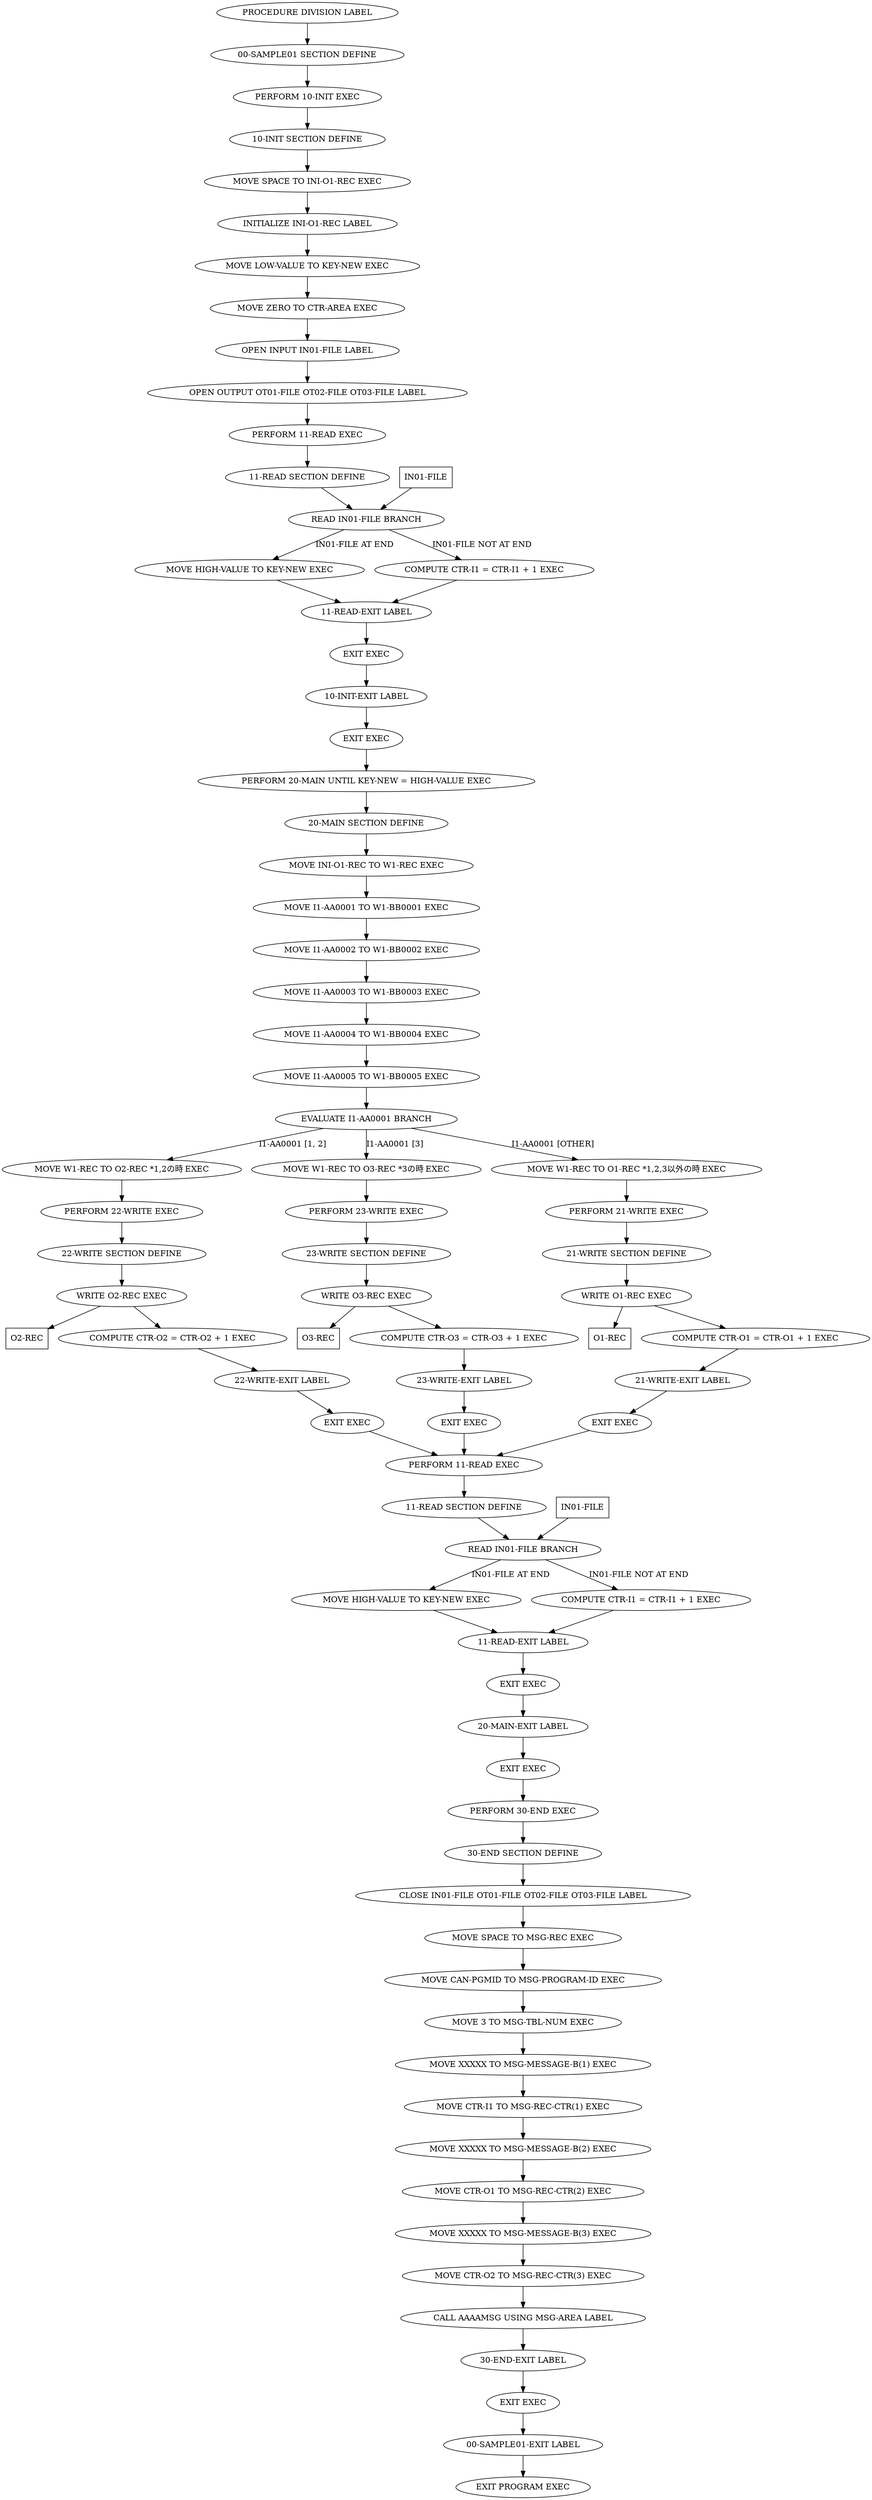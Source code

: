 strict digraph {
4001364881 [label="PROCEDURE DIVISION LABEL"];
9429868151 [label="00-SAMPLE01 SECTION DEFINE"];
4511113511 [label="PERFORM 10-INIT EXEC"];
18790347891 [label="10-INIT SECTION DEFINE"];
8758271151 [label="MOVE SPACE TO INI-O1-REC EXEC"];
7161575001 [label="INITIALIZE INI-O1-REC LABEL"];
7298642071 [label="MOVE LOW-VALUE TO KEY-NEW EXEC"];
9848494651 [label="MOVE ZERO TO CTR-AREA EXEC"];
7873877951 [label="OPEN INPUT IN01-FILE LABEL"];
20305623361 [label="OPEN OUTPUT OT01-FILE OT02-FILE OT03-FILE LABEL"];
14162339031 [label="PERFORM 11-READ EXEC"];
19145726231 [label="11-READ SECTION DEFINE"];
6798905781 [label="READ IN01-FILE BRANCH"];
io6798905781 [label="IN01-FILE", shape = box ];
io6798905781 -> 6798905781
6798905781 -> 18564263181 [label="IN01-FILE AT END"]
18564263181 [label="MOVE HIGH-VALUE TO KEY-NEW EXEC"];
17923932941 [label="11-READ-EXIT LABEL"];
17482255801 [label="EXIT EXEC"];
19186276861 [label="10-INIT-EXIT LABEL"];
7161438101 [label="EXIT EXEC"];
18494337051 [label="PERFORM 20-MAIN UNTIL KEY-NEW = HIGH-VALUE EXEC"];
4116314041 [label="20-MAIN SECTION DEFINE"];
8979137321 [label="MOVE INI-O1-REC TO W1-REC EXEC"];
16880190981 [label="MOVE I1-AA0001 TO W1-BB0001 EXEC"];
17928451101 [label="MOVE I1-AA0002 TO W1-BB0002 EXEC"];
8966816941 [label="MOVE I1-AA0003 TO W1-BB0003 EXEC"];
6872419271 [label="MOVE I1-AA0004 TO W1-BB0004 EXEC"];
6271853311 [label="MOVE I1-AA0005 TO W1-BB0005 EXEC"];
7062779481 [label="EVALUATE I1-AA0001 BRANCH"];
7062779481 -> 2261701351 [label="I1-AA0001 [1, 2]"]
2261701351 [label="MOVE W1-REC TO O2-REC *1,2の時 EXEC"];
3817078371 [label="PERFORM 22-WRITE EXEC"];
5894466161 [label="22-WRITE SECTION DEFINE"];
13216405941 [label="WRITE O2-REC EXEC"];
io13216405941 [label="O2-REC", shape = box ];
13216405941 -> io13216405941
4572339041 [label="COMPUTE CTR-O2 = CTR-O2 + 1 EXEC"];
2456722351 [label="22-WRITE-EXIT LABEL"];
10125705861 [label="EXIT EXEC"];
12071400811 [label="PERFORM 11-READ EXEC"];
15100673701 [label="11-READ SECTION DEFINE"];
19089231841 [label="READ IN01-FILE BRANCH"];
io19089231841 [label="IN01-FILE", shape = box ];
io19089231841 -> 19089231841
19089231841 -> 4316878351 [label="IN01-FILE AT END"]
4316878351 [label="MOVE HIGH-VALUE TO KEY-NEW EXEC"];
11641757871 [label="11-READ-EXIT LABEL"];
2906586091 [label="EXIT EXEC"];
15772135521 [label="20-MAIN-EXIT LABEL"];
5324459471 [label="EXIT EXEC"];
11707940061 [label="PERFORM 30-END EXEC"];
12894794391 [label="30-END SECTION DEFINE"];
67387461 [label="CLOSE IN01-FILE OT01-FILE OT02-FILE OT03-FILE LABEL"];
20961716311 [label="MOVE SPACE TO MSG-REC EXEC"];
21146940651 [label="MOVE CAN-PGMID TO MSG-PROGRAM-ID EXEC"];
18441694421 [label="MOVE 3 TO MSG-TBL-NUM EXEC"];
15373586941 [label="MOVE XXXXX TO MSG-MESSAGE-B(1) EXEC"];
8045813911 [label="MOVE CTR-I1 TO MSG-REC-CTR(1) EXEC"];
2098136031 [label="MOVE XXXXX TO MSG-MESSAGE-B(2) EXEC"];
10579414511 [label="MOVE CTR-O1 TO MSG-REC-CTR(2) EXEC"];
19753580231 [label="MOVE XXXXX TO MSG-MESSAGE-B(3) EXEC"];
21014406311 [label="MOVE CTR-O2 TO MSG-REC-CTR(3) EXEC"];
21099574121 [label="CALL AAAAMSG USING MSG-AREA LABEL"];
9015065361 [label="30-END-EXIT LABEL"];
7474643701 [label="EXIT EXEC"];
15137120281 [label="00-SAMPLE01-EXIT LABEL"];
10185476421 [label="EXIT PROGRAM EXEC"];
4316878351 -> 11641757871 -> 2906586091 -> 15772135521 -> 5324459471 -> 11707940061 -> 12894794391 -> 67387461 -> 20961716311 -> 21146940651 -> 18441694421 -> 15373586941 -> 8045813911 -> 2098136031 -> 10579414511 -> 19753580231 -> 21014406311 -> 21099574121 -> 9015065361 -> 7474643701 -> 15137120281 -> 10185476421
19089231841 -> 14562087371 [label="IN01-FILE NOT AT END"]
14562087371 [label="COMPUTE CTR-I1 = CTR-I1 + 1 EXEC"];
11641757871 [label="11-READ-EXIT LABEL"];
2906586091 [label="EXIT EXEC"];
15772135521 [label="20-MAIN-EXIT LABEL"];
5324459471 [label="EXIT EXEC"];
11707940061 [label="PERFORM 30-END EXEC"];
12894794391 [label="30-END SECTION DEFINE"];
67387461 [label="CLOSE IN01-FILE OT01-FILE OT02-FILE OT03-FILE LABEL"];
20961716311 [label="MOVE SPACE TO MSG-REC EXEC"];
21146940651 [label="MOVE CAN-PGMID TO MSG-PROGRAM-ID EXEC"];
18441694421 [label="MOVE 3 TO MSG-TBL-NUM EXEC"];
15373586941 [label="MOVE XXXXX TO MSG-MESSAGE-B(1) EXEC"];
8045813911 [label="MOVE CTR-I1 TO MSG-REC-CTR(1) EXEC"];
2098136031 [label="MOVE XXXXX TO MSG-MESSAGE-B(2) EXEC"];
10579414511 [label="MOVE CTR-O1 TO MSG-REC-CTR(2) EXEC"];
19753580231 [label="MOVE XXXXX TO MSG-MESSAGE-B(3) EXEC"];
21014406311 [label="MOVE CTR-O2 TO MSG-REC-CTR(3) EXEC"];
21099574121 [label="CALL AAAAMSG USING MSG-AREA LABEL"];
9015065361 [label="30-END-EXIT LABEL"];
7474643701 [label="EXIT EXEC"];
15137120281 [label="00-SAMPLE01-EXIT LABEL"];
10185476421 [label="EXIT PROGRAM EXEC"];
14562087371 -> 11641757871 -> 2906586091 -> 15772135521 -> 5324459471 -> 11707940061 -> 12894794391 -> 67387461 -> 20961716311 -> 21146940651 -> 18441694421 -> 15373586941 -> 8045813911 -> 2098136031 -> 10579414511 -> 19753580231 -> 21014406311 -> 21099574121 -> 9015065361 -> 7474643701 -> 15137120281 -> 10185476421
2261701351 -> 3817078371 -> 5894466161 -> 13216405941 -> 4572339041 -> 2456722351 -> 10125705861 -> 12071400811 -> 15100673701 -> 19089231841
7062779481 -> 2886655961 [label="I1-AA0001 [3]"]
2886655961 [label="MOVE W1-REC TO O3-REC *3の時 EXEC"];
136483351 [label="PERFORM 23-WRITE EXEC"];
3121163381 [label="23-WRITE SECTION DEFINE"];
4532115711 [label="WRITE O3-REC EXEC"];
io4532115711 [label="O3-REC", shape = box ];
4532115711 -> io4532115711
7966848961 [label="COMPUTE CTR-O3 = CTR-O3 + 1 EXEC"];
7571088571 [label="23-WRITE-EXIT LABEL"];
18097870671 [label="EXIT EXEC"];
12071400811 [label="PERFORM 11-READ EXEC"];
15100673701 [label="11-READ SECTION DEFINE"];
19089231841 [label="READ IN01-FILE BRANCH"];
io19089231841 [label="IN01-FILE", shape = box ];
io19089231841 -> 19089231841
19089231841 -> 4316878351 [label="IN01-FILE AT END"]
4316878351 [label="MOVE HIGH-VALUE TO KEY-NEW EXEC"];
11641757871 [label="11-READ-EXIT LABEL"];
2906586091 [label="EXIT EXEC"];
15772135521 [label="20-MAIN-EXIT LABEL"];
5324459471 [label="EXIT EXEC"];
11707940061 [label="PERFORM 30-END EXEC"];
12894794391 [label="30-END SECTION DEFINE"];
67387461 [label="CLOSE IN01-FILE OT01-FILE OT02-FILE OT03-FILE LABEL"];
20961716311 [label="MOVE SPACE TO MSG-REC EXEC"];
21146940651 [label="MOVE CAN-PGMID TO MSG-PROGRAM-ID EXEC"];
18441694421 [label="MOVE 3 TO MSG-TBL-NUM EXEC"];
15373586941 [label="MOVE XXXXX TO MSG-MESSAGE-B(1) EXEC"];
8045813911 [label="MOVE CTR-I1 TO MSG-REC-CTR(1) EXEC"];
2098136031 [label="MOVE XXXXX TO MSG-MESSAGE-B(2) EXEC"];
10579414511 [label="MOVE CTR-O1 TO MSG-REC-CTR(2) EXEC"];
19753580231 [label="MOVE XXXXX TO MSG-MESSAGE-B(3) EXEC"];
21014406311 [label="MOVE CTR-O2 TO MSG-REC-CTR(3) EXEC"];
21099574121 [label="CALL AAAAMSG USING MSG-AREA LABEL"];
9015065361 [label="30-END-EXIT LABEL"];
7474643701 [label="EXIT EXEC"];
15137120281 [label="00-SAMPLE01-EXIT LABEL"];
10185476421 [label="EXIT PROGRAM EXEC"];
4316878351 -> 11641757871 -> 2906586091 -> 15772135521 -> 5324459471 -> 11707940061 -> 12894794391 -> 67387461 -> 20961716311 -> 21146940651 -> 18441694421 -> 15373586941 -> 8045813911 -> 2098136031 -> 10579414511 -> 19753580231 -> 21014406311 -> 21099574121 -> 9015065361 -> 7474643701 -> 15137120281 -> 10185476421
19089231841 -> 14562087371 [label="IN01-FILE NOT AT END"]
14562087371 [label="COMPUTE CTR-I1 = CTR-I1 + 1 EXEC"];
11641757871 [label="11-READ-EXIT LABEL"];
2906586091 [label="EXIT EXEC"];
15772135521 [label="20-MAIN-EXIT LABEL"];
5324459471 [label="EXIT EXEC"];
11707940061 [label="PERFORM 30-END EXEC"];
12894794391 [label="30-END SECTION DEFINE"];
67387461 [label="CLOSE IN01-FILE OT01-FILE OT02-FILE OT03-FILE LABEL"];
20961716311 [label="MOVE SPACE TO MSG-REC EXEC"];
21146940651 [label="MOVE CAN-PGMID TO MSG-PROGRAM-ID EXEC"];
18441694421 [label="MOVE 3 TO MSG-TBL-NUM EXEC"];
15373586941 [label="MOVE XXXXX TO MSG-MESSAGE-B(1) EXEC"];
8045813911 [label="MOVE CTR-I1 TO MSG-REC-CTR(1) EXEC"];
2098136031 [label="MOVE XXXXX TO MSG-MESSAGE-B(2) EXEC"];
10579414511 [label="MOVE CTR-O1 TO MSG-REC-CTR(2) EXEC"];
19753580231 [label="MOVE XXXXX TO MSG-MESSAGE-B(3) EXEC"];
21014406311 [label="MOVE CTR-O2 TO MSG-REC-CTR(3) EXEC"];
21099574121 [label="CALL AAAAMSG USING MSG-AREA LABEL"];
9015065361 [label="30-END-EXIT LABEL"];
7474643701 [label="EXIT EXEC"];
15137120281 [label="00-SAMPLE01-EXIT LABEL"];
10185476421 [label="EXIT PROGRAM EXEC"];
14562087371 -> 11641757871 -> 2906586091 -> 15772135521 -> 5324459471 -> 11707940061 -> 12894794391 -> 67387461 -> 20961716311 -> 21146940651 -> 18441694421 -> 15373586941 -> 8045813911 -> 2098136031 -> 10579414511 -> 19753580231 -> 21014406311 -> 21099574121 -> 9015065361 -> 7474643701 -> 15137120281 -> 10185476421
2886655961 -> 136483351 -> 3121163381 -> 4532115711 -> 7966848961 -> 7571088571 -> 18097870671 -> 12071400811 -> 15100673701 -> 19089231841
7062779481 -> 18025980461 [label="I1-AA0001 [OTHER]"]
18025980461 [label="MOVE W1-REC TO O1-REC *1,2,3以外の時 EXEC"];
6597485781 [label="PERFORM 21-WRITE EXEC"];
2406505371 [label="21-WRITE SECTION DEFINE"];
4834228891 [label="WRITE O1-REC EXEC"];
io4834228891 [label="O1-REC", shape = box ];
4834228891 -> io4834228891
20880512431 [label="COMPUTE CTR-O1 = CTR-O1 + 1 EXEC"];
12771816011 [label="21-WRITE-EXIT LABEL"];
419039491 [label="EXIT EXEC"];
12071400811 [label="PERFORM 11-READ EXEC"];
15100673701 [label="11-READ SECTION DEFINE"];
19089231841 [label="READ IN01-FILE BRANCH"];
io19089231841 [label="IN01-FILE", shape = box ];
io19089231841 -> 19089231841
19089231841 -> 4316878351 [label="IN01-FILE AT END"]
4316878351 [label="MOVE HIGH-VALUE TO KEY-NEW EXEC"];
11641757871 [label="11-READ-EXIT LABEL"];
2906586091 [label="EXIT EXEC"];
15772135521 [label="20-MAIN-EXIT LABEL"];
5324459471 [label="EXIT EXEC"];
11707940061 [label="PERFORM 30-END EXEC"];
12894794391 [label="30-END SECTION DEFINE"];
67387461 [label="CLOSE IN01-FILE OT01-FILE OT02-FILE OT03-FILE LABEL"];
20961716311 [label="MOVE SPACE TO MSG-REC EXEC"];
21146940651 [label="MOVE CAN-PGMID TO MSG-PROGRAM-ID EXEC"];
18441694421 [label="MOVE 3 TO MSG-TBL-NUM EXEC"];
15373586941 [label="MOVE XXXXX TO MSG-MESSAGE-B(1) EXEC"];
8045813911 [label="MOVE CTR-I1 TO MSG-REC-CTR(1) EXEC"];
2098136031 [label="MOVE XXXXX TO MSG-MESSAGE-B(2) EXEC"];
10579414511 [label="MOVE CTR-O1 TO MSG-REC-CTR(2) EXEC"];
19753580231 [label="MOVE XXXXX TO MSG-MESSAGE-B(3) EXEC"];
21014406311 [label="MOVE CTR-O2 TO MSG-REC-CTR(3) EXEC"];
21099574121 [label="CALL AAAAMSG USING MSG-AREA LABEL"];
9015065361 [label="30-END-EXIT LABEL"];
7474643701 [label="EXIT EXEC"];
15137120281 [label="00-SAMPLE01-EXIT LABEL"];
10185476421 [label="EXIT PROGRAM EXEC"];
4316878351 -> 11641757871 -> 2906586091 -> 15772135521 -> 5324459471 -> 11707940061 -> 12894794391 -> 67387461 -> 20961716311 -> 21146940651 -> 18441694421 -> 15373586941 -> 8045813911 -> 2098136031 -> 10579414511 -> 19753580231 -> 21014406311 -> 21099574121 -> 9015065361 -> 7474643701 -> 15137120281 -> 10185476421
19089231841 -> 14562087371 [label="IN01-FILE NOT AT END"]
14562087371 [label="COMPUTE CTR-I1 = CTR-I1 + 1 EXEC"];
11641757871 [label="11-READ-EXIT LABEL"];
2906586091 [label="EXIT EXEC"];
15772135521 [label="20-MAIN-EXIT LABEL"];
5324459471 [label="EXIT EXEC"];
11707940061 [label="PERFORM 30-END EXEC"];
12894794391 [label="30-END SECTION DEFINE"];
67387461 [label="CLOSE IN01-FILE OT01-FILE OT02-FILE OT03-FILE LABEL"];
20961716311 [label="MOVE SPACE TO MSG-REC EXEC"];
21146940651 [label="MOVE CAN-PGMID TO MSG-PROGRAM-ID EXEC"];
18441694421 [label="MOVE 3 TO MSG-TBL-NUM EXEC"];
15373586941 [label="MOVE XXXXX TO MSG-MESSAGE-B(1) EXEC"];
8045813911 [label="MOVE CTR-I1 TO MSG-REC-CTR(1) EXEC"];
2098136031 [label="MOVE XXXXX TO MSG-MESSAGE-B(2) EXEC"];
10579414511 [label="MOVE CTR-O1 TO MSG-REC-CTR(2) EXEC"];
19753580231 [label="MOVE XXXXX TO MSG-MESSAGE-B(3) EXEC"];
21014406311 [label="MOVE CTR-O2 TO MSG-REC-CTR(3) EXEC"];
21099574121 [label="CALL AAAAMSG USING MSG-AREA LABEL"];
9015065361 [label="30-END-EXIT LABEL"];
7474643701 [label="EXIT EXEC"];
15137120281 [label="00-SAMPLE01-EXIT LABEL"];
10185476421 [label="EXIT PROGRAM EXEC"];
14562087371 -> 11641757871 -> 2906586091 -> 15772135521 -> 5324459471 -> 11707940061 -> 12894794391 -> 67387461 -> 20961716311 -> 21146940651 -> 18441694421 -> 15373586941 -> 8045813911 -> 2098136031 -> 10579414511 -> 19753580231 -> 21014406311 -> 21099574121 -> 9015065361 -> 7474643701 -> 15137120281 -> 10185476421
18025980461 -> 6597485781 -> 2406505371 -> 4834228891 -> 20880512431 -> 12771816011 -> 419039491 -> 12071400811 -> 15100673701 -> 19089231841
18564263181 -> 17923932941 -> 17482255801 -> 19186276861 -> 7161438101 -> 18494337051 -> 4116314041 -> 8979137321 -> 16880190981 -> 17928451101 -> 8966816941 -> 6872419271 -> 6271853311 -> 7062779481
6798905781 -> 4889703851 [label="IN01-FILE NOT AT END"]
4889703851 [label="COMPUTE CTR-I1 = CTR-I1 + 1 EXEC"];
17923932941 [label="11-READ-EXIT LABEL"];
17482255801 [label="EXIT EXEC"];
19186276861 [label="10-INIT-EXIT LABEL"];
7161438101 [label="EXIT EXEC"];
18494337051 [label="PERFORM 20-MAIN UNTIL KEY-NEW = HIGH-VALUE EXEC"];
4116314041 [label="20-MAIN SECTION DEFINE"];
8979137321 [label="MOVE INI-O1-REC TO W1-REC EXEC"];
16880190981 [label="MOVE I1-AA0001 TO W1-BB0001 EXEC"];
17928451101 [label="MOVE I1-AA0002 TO W1-BB0002 EXEC"];
8966816941 [label="MOVE I1-AA0003 TO W1-BB0003 EXEC"];
6872419271 [label="MOVE I1-AA0004 TO W1-BB0004 EXEC"];
6271853311 [label="MOVE I1-AA0005 TO W1-BB0005 EXEC"];
7062779481 [label="EVALUATE I1-AA0001 BRANCH"];
7062779481 -> 2261701351 [label="I1-AA0001 [1, 2]"]
2261701351 [label="MOVE W1-REC TO O2-REC *1,2の時 EXEC"];
3817078371 [label="PERFORM 22-WRITE EXEC"];
5894466161 [label="22-WRITE SECTION DEFINE"];
13216405941 [label="WRITE O2-REC EXEC"];
io13216405941 [label="O2-REC", shape = box ];
13216405941 -> io13216405941
4572339041 [label="COMPUTE CTR-O2 = CTR-O2 + 1 EXEC"];
2456722351 [label="22-WRITE-EXIT LABEL"];
10125705861 [label="EXIT EXEC"];
12071400811 [label="PERFORM 11-READ EXEC"];
15100673701 [label="11-READ SECTION DEFINE"];
19089231841 [label="READ IN01-FILE BRANCH"];
io19089231841 [label="IN01-FILE", shape = box ];
io19089231841 -> 19089231841
19089231841 -> 4316878351 [label="IN01-FILE AT END"]
4316878351 [label="MOVE HIGH-VALUE TO KEY-NEW EXEC"];
11641757871 [label="11-READ-EXIT LABEL"];
2906586091 [label="EXIT EXEC"];
15772135521 [label="20-MAIN-EXIT LABEL"];
5324459471 [label="EXIT EXEC"];
11707940061 [label="PERFORM 30-END EXEC"];
12894794391 [label="30-END SECTION DEFINE"];
67387461 [label="CLOSE IN01-FILE OT01-FILE OT02-FILE OT03-FILE LABEL"];
20961716311 [label="MOVE SPACE TO MSG-REC EXEC"];
21146940651 [label="MOVE CAN-PGMID TO MSG-PROGRAM-ID EXEC"];
18441694421 [label="MOVE 3 TO MSG-TBL-NUM EXEC"];
15373586941 [label="MOVE XXXXX TO MSG-MESSAGE-B(1) EXEC"];
8045813911 [label="MOVE CTR-I1 TO MSG-REC-CTR(1) EXEC"];
2098136031 [label="MOVE XXXXX TO MSG-MESSAGE-B(2) EXEC"];
10579414511 [label="MOVE CTR-O1 TO MSG-REC-CTR(2) EXEC"];
19753580231 [label="MOVE XXXXX TO MSG-MESSAGE-B(3) EXEC"];
21014406311 [label="MOVE CTR-O2 TO MSG-REC-CTR(3) EXEC"];
21099574121 [label="CALL AAAAMSG USING MSG-AREA LABEL"];
9015065361 [label="30-END-EXIT LABEL"];
7474643701 [label="EXIT EXEC"];
15137120281 [label="00-SAMPLE01-EXIT LABEL"];
10185476421 [label="EXIT PROGRAM EXEC"];
4316878351 -> 11641757871 -> 2906586091 -> 15772135521 -> 5324459471 -> 11707940061 -> 12894794391 -> 67387461 -> 20961716311 -> 21146940651 -> 18441694421 -> 15373586941 -> 8045813911 -> 2098136031 -> 10579414511 -> 19753580231 -> 21014406311 -> 21099574121 -> 9015065361 -> 7474643701 -> 15137120281 -> 10185476421
19089231841 -> 14562087371 [label="IN01-FILE NOT AT END"]
14562087371 [label="COMPUTE CTR-I1 = CTR-I1 + 1 EXEC"];
11641757871 [label="11-READ-EXIT LABEL"];
2906586091 [label="EXIT EXEC"];
15772135521 [label="20-MAIN-EXIT LABEL"];
5324459471 [label="EXIT EXEC"];
11707940061 [label="PERFORM 30-END EXEC"];
12894794391 [label="30-END SECTION DEFINE"];
67387461 [label="CLOSE IN01-FILE OT01-FILE OT02-FILE OT03-FILE LABEL"];
20961716311 [label="MOVE SPACE TO MSG-REC EXEC"];
21146940651 [label="MOVE CAN-PGMID TO MSG-PROGRAM-ID EXEC"];
18441694421 [label="MOVE 3 TO MSG-TBL-NUM EXEC"];
15373586941 [label="MOVE XXXXX TO MSG-MESSAGE-B(1) EXEC"];
8045813911 [label="MOVE CTR-I1 TO MSG-REC-CTR(1) EXEC"];
2098136031 [label="MOVE XXXXX TO MSG-MESSAGE-B(2) EXEC"];
10579414511 [label="MOVE CTR-O1 TO MSG-REC-CTR(2) EXEC"];
19753580231 [label="MOVE XXXXX TO MSG-MESSAGE-B(3) EXEC"];
21014406311 [label="MOVE CTR-O2 TO MSG-REC-CTR(3) EXEC"];
21099574121 [label="CALL AAAAMSG USING MSG-AREA LABEL"];
9015065361 [label="30-END-EXIT LABEL"];
7474643701 [label="EXIT EXEC"];
15137120281 [label="00-SAMPLE01-EXIT LABEL"];
10185476421 [label="EXIT PROGRAM EXEC"];
14562087371 -> 11641757871 -> 2906586091 -> 15772135521 -> 5324459471 -> 11707940061 -> 12894794391 -> 67387461 -> 20961716311 -> 21146940651 -> 18441694421 -> 15373586941 -> 8045813911 -> 2098136031 -> 10579414511 -> 19753580231 -> 21014406311 -> 21099574121 -> 9015065361 -> 7474643701 -> 15137120281 -> 10185476421
2261701351 -> 3817078371 -> 5894466161 -> 13216405941 -> 4572339041 -> 2456722351 -> 10125705861 -> 12071400811 -> 15100673701 -> 19089231841
7062779481 -> 2886655961 [label="I1-AA0001 [3]"]
2886655961 [label="MOVE W1-REC TO O3-REC *3の時 EXEC"];
136483351 [label="PERFORM 23-WRITE EXEC"];
3121163381 [label="23-WRITE SECTION DEFINE"];
4532115711 [label="WRITE O3-REC EXEC"];
io4532115711 [label="O3-REC", shape = box ];
4532115711 -> io4532115711
7966848961 [label="COMPUTE CTR-O3 = CTR-O3 + 1 EXEC"];
7571088571 [label="23-WRITE-EXIT LABEL"];
18097870671 [label="EXIT EXEC"];
12071400811 [label="PERFORM 11-READ EXEC"];
15100673701 [label="11-READ SECTION DEFINE"];
19089231841 [label="READ IN01-FILE BRANCH"];
io19089231841 [label="IN01-FILE", shape = box ];
io19089231841 -> 19089231841
19089231841 -> 4316878351 [label="IN01-FILE AT END"]
4316878351 [label="MOVE HIGH-VALUE TO KEY-NEW EXEC"];
11641757871 [label="11-READ-EXIT LABEL"];
2906586091 [label="EXIT EXEC"];
15772135521 [label="20-MAIN-EXIT LABEL"];
5324459471 [label="EXIT EXEC"];
11707940061 [label="PERFORM 30-END EXEC"];
12894794391 [label="30-END SECTION DEFINE"];
67387461 [label="CLOSE IN01-FILE OT01-FILE OT02-FILE OT03-FILE LABEL"];
20961716311 [label="MOVE SPACE TO MSG-REC EXEC"];
21146940651 [label="MOVE CAN-PGMID TO MSG-PROGRAM-ID EXEC"];
18441694421 [label="MOVE 3 TO MSG-TBL-NUM EXEC"];
15373586941 [label="MOVE XXXXX TO MSG-MESSAGE-B(1) EXEC"];
8045813911 [label="MOVE CTR-I1 TO MSG-REC-CTR(1) EXEC"];
2098136031 [label="MOVE XXXXX TO MSG-MESSAGE-B(2) EXEC"];
10579414511 [label="MOVE CTR-O1 TO MSG-REC-CTR(2) EXEC"];
19753580231 [label="MOVE XXXXX TO MSG-MESSAGE-B(3) EXEC"];
21014406311 [label="MOVE CTR-O2 TO MSG-REC-CTR(3) EXEC"];
21099574121 [label="CALL AAAAMSG USING MSG-AREA LABEL"];
9015065361 [label="30-END-EXIT LABEL"];
7474643701 [label="EXIT EXEC"];
15137120281 [label="00-SAMPLE01-EXIT LABEL"];
10185476421 [label="EXIT PROGRAM EXEC"];
4316878351 -> 11641757871 -> 2906586091 -> 15772135521 -> 5324459471 -> 11707940061 -> 12894794391 -> 67387461 -> 20961716311 -> 21146940651 -> 18441694421 -> 15373586941 -> 8045813911 -> 2098136031 -> 10579414511 -> 19753580231 -> 21014406311 -> 21099574121 -> 9015065361 -> 7474643701 -> 15137120281 -> 10185476421
19089231841 -> 14562087371 [label="IN01-FILE NOT AT END"]
14562087371 [label="COMPUTE CTR-I1 = CTR-I1 + 1 EXEC"];
11641757871 [label="11-READ-EXIT LABEL"];
2906586091 [label="EXIT EXEC"];
15772135521 [label="20-MAIN-EXIT LABEL"];
5324459471 [label="EXIT EXEC"];
11707940061 [label="PERFORM 30-END EXEC"];
12894794391 [label="30-END SECTION DEFINE"];
67387461 [label="CLOSE IN01-FILE OT01-FILE OT02-FILE OT03-FILE LABEL"];
20961716311 [label="MOVE SPACE TO MSG-REC EXEC"];
21146940651 [label="MOVE CAN-PGMID TO MSG-PROGRAM-ID EXEC"];
18441694421 [label="MOVE 3 TO MSG-TBL-NUM EXEC"];
15373586941 [label="MOVE XXXXX TO MSG-MESSAGE-B(1) EXEC"];
8045813911 [label="MOVE CTR-I1 TO MSG-REC-CTR(1) EXEC"];
2098136031 [label="MOVE XXXXX TO MSG-MESSAGE-B(2) EXEC"];
10579414511 [label="MOVE CTR-O1 TO MSG-REC-CTR(2) EXEC"];
19753580231 [label="MOVE XXXXX TO MSG-MESSAGE-B(3) EXEC"];
21014406311 [label="MOVE CTR-O2 TO MSG-REC-CTR(3) EXEC"];
21099574121 [label="CALL AAAAMSG USING MSG-AREA LABEL"];
9015065361 [label="30-END-EXIT LABEL"];
7474643701 [label="EXIT EXEC"];
15137120281 [label="00-SAMPLE01-EXIT LABEL"];
10185476421 [label="EXIT PROGRAM EXEC"];
14562087371 -> 11641757871 -> 2906586091 -> 15772135521 -> 5324459471 -> 11707940061 -> 12894794391 -> 67387461 -> 20961716311 -> 21146940651 -> 18441694421 -> 15373586941 -> 8045813911 -> 2098136031 -> 10579414511 -> 19753580231 -> 21014406311 -> 21099574121 -> 9015065361 -> 7474643701 -> 15137120281 -> 10185476421
2886655961 -> 136483351 -> 3121163381 -> 4532115711 -> 7966848961 -> 7571088571 -> 18097870671 -> 12071400811 -> 15100673701 -> 19089231841
7062779481 -> 18025980461 [label="I1-AA0001 [OTHER]"]
18025980461 [label="MOVE W1-REC TO O1-REC *1,2,3以外の時 EXEC"];
6597485781 [label="PERFORM 21-WRITE EXEC"];
2406505371 [label="21-WRITE SECTION DEFINE"];
4834228891 [label="WRITE O1-REC EXEC"];
io4834228891 [label="O1-REC", shape = box ];
4834228891 -> io4834228891
20880512431 [label="COMPUTE CTR-O1 = CTR-O1 + 1 EXEC"];
12771816011 [label="21-WRITE-EXIT LABEL"];
419039491 [label="EXIT EXEC"];
12071400811 [label="PERFORM 11-READ EXEC"];
15100673701 [label="11-READ SECTION DEFINE"];
19089231841 [label="READ IN01-FILE BRANCH"];
io19089231841 [label="IN01-FILE", shape = box ];
io19089231841 -> 19089231841
19089231841 -> 4316878351 [label="IN01-FILE AT END"]
4316878351 [label="MOVE HIGH-VALUE TO KEY-NEW EXEC"];
11641757871 [label="11-READ-EXIT LABEL"];
2906586091 [label="EXIT EXEC"];
15772135521 [label="20-MAIN-EXIT LABEL"];
5324459471 [label="EXIT EXEC"];
11707940061 [label="PERFORM 30-END EXEC"];
12894794391 [label="30-END SECTION DEFINE"];
67387461 [label="CLOSE IN01-FILE OT01-FILE OT02-FILE OT03-FILE LABEL"];
20961716311 [label="MOVE SPACE TO MSG-REC EXEC"];
21146940651 [label="MOVE CAN-PGMID TO MSG-PROGRAM-ID EXEC"];
18441694421 [label="MOVE 3 TO MSG-TBL-NUM EXEC"];
15373586941 [label="MOVE XXXXX TO MSG-MESSAGE-B(1) EXEC"];
8045813911 [label="MOVE CTR-I1 TO MSG-REC-CTR(1) EXEC"];
2098136031 [label="MOVE XXXXX TO MSG-MESSAGE-B(2) EXEC"];
10579414511 [label="MOVE CTR-O1 TO MSG-REC-CTR(2) EXEC"];
19753580231 [label="MOVE XXXXX TO MSG-MESSAGE-B(3) EXEC"];
21014406311 [label="MOVE CTR-O2 TO MSG-REC-CTR(3) EXEC"];
21099574121 [label="CALL AAAAMSG USING MSG-AREA LABEL"];
9015065361 [label="30-END-EXIT LABEL"];
7474643701 [label="EXIT EXEC"];
15137120281 [label="00-SAMPLE01-EXIT LABEL"];
10185476421 [label="EXIT PROGRAM EXEC"];
4316878351 -> 11641757871 -> 2906586091 -> 15772135521 -> 5324459471 -> 11707940061 -> 12894794391 -> 67387461 -> 20961716311 -> 21146940651 -> 18441694421 -> 15373586941 -> 8045813911 -> 2098136031 -> 10579414511 -> 19753580231 -> 21014406311 -> 21099574121 -> 9015065361 -> 7474643701 -> 15137120281 -> 10185476421
19089231841 -> 14562087371 [label="IN01-FILE NOT AT END"]
14562087371 [label="COMPUTE CTR-I1 = CTR-I1 + 1 EXEC"];
11641757871 [label="11-READ-EXIT LABEL"];
2906586091 [label="EXIT EXEC"];
15772135521 [label="20-MAIN-EXIT LABEL"];
5324459471 [label="EXIT EXEC"];
11707940061 [label="PERFORM 30-END EXEC"];
12894794391 [label="30-END SECTION DEFINE"];
67387461 [label="CLOSE IN01-FILE OT01-FILE OT02-FILE OT03-FILE LABEL"];
20961716311 [label="MOVE SPACE TO MSG-REC EXEC"];
21146940651 [label="MOVE CAN-PGMID TO MSG-PROGRAM-ID EXEC"];
18441694421 [label="MOVE 3 TO MSG-TBL-NUM EXEC"];
15373586941 [label="MOVE XXXXX TO MSG-MESSAGE-B(1) EXEC"];
8045813911 [label="MOVE CTR-I1 TO MSG-REC-CTR(1) EXEC"];
2098136031 [label="MOVE XXXXX TO MSG-MESSAGE-B(2) EXEC"];
10579414511 [label="MOVE CTR-O1 TO MSG-REC-CTR(2) EXEC"];
19753580231 [label="MOVE XXXXX TO MSG-MESSAGE-B(3) EXEC"];
21014406311 [label="MOVE CTR-O2 TO MSG-REC-CTR(3) EXEC"];
21099574121 [label="CALL AAAAMSG USING MSG-AREA LABEL"];
9015065361 [label="30-END-EXIT LABEL"];
7474643701 [label="EXIT EXEC"];
15137120281 [label="00-SAMPLE01-EXIT LABEL"];
10185476421 [label="EXIT PROGRAM EXEC"];
14562087371 -> 11641757871 -> 2906586091 -> 15772135521 -> 5324459471 -> 11707940061 -> 12894794391 -> 67387461 -> 20961716311 -> 21146940651 -> 18441694421 -> 15373586941 -> 8045813911 -> 2098136031 -> 10579414511 -> 19753580231 -> 21014406311 -> 21099574121 -> 9015065361 -> 7474643701 -> 15137120281 -> 10185476421
18025980461 -> 6597485781 -> 2406505371 -> 4834228891 -> 20880512431 -> 12771816011 -> 419039491 -> 12071400811 -> 15100673701 -> 19089231841
4889703851 -> 17923932941 -> 17482255801 -> 19186276861 -> 7161438101 -> 18494337051 -> 4116314041 -> 8979137321 -> 16880190981 -> 17928451101 -> 8966816941 -> 6872419271 -> 6271853311 -> 7062779481
4001364881 -> 9429868151 -> 4511113511 -> 18790347891 -> 8758271151 -> 7161575001 -> 7298642071 -> 9848494651 -> 7873877951 -> 20305623361 -> 14162339031 -> 19145726231 -> 6798905781
}

